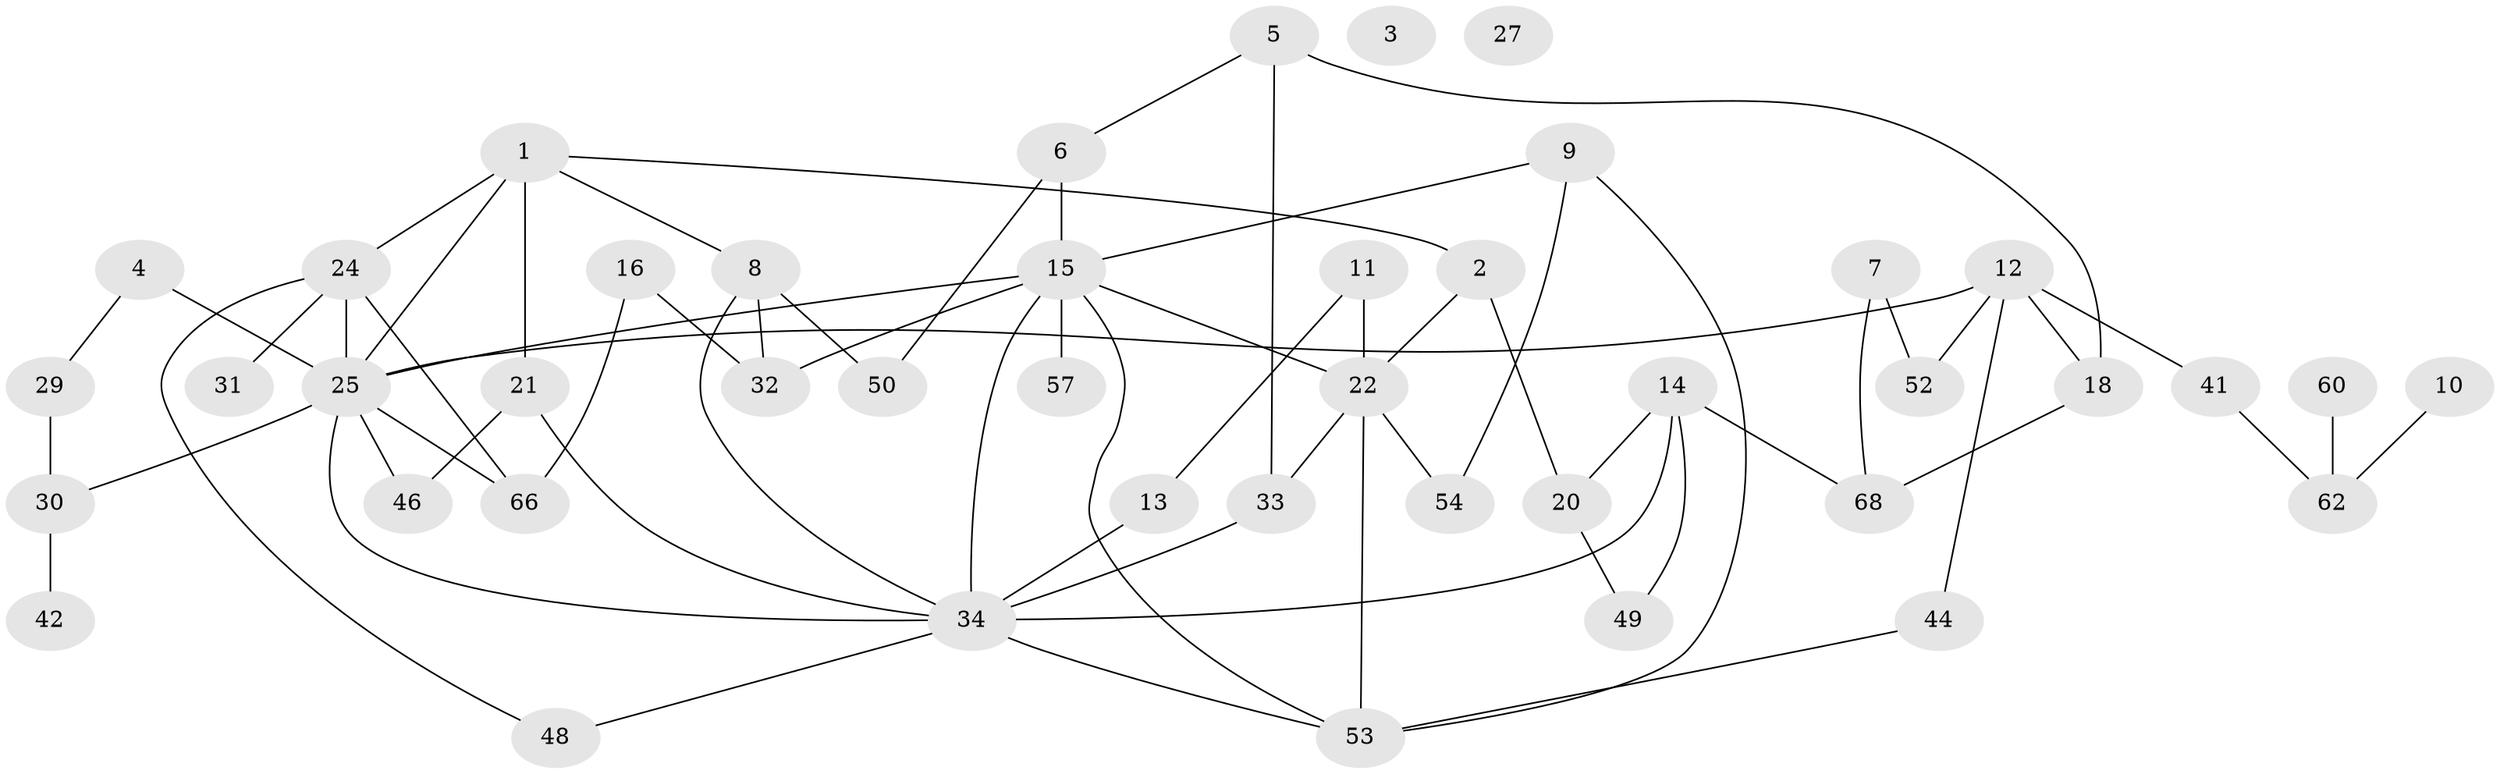 // Generated by graph-tools (version 1.1) at 2025/23/03/03/25 07:23:26]
// undirected, 44 vertices, 66 edges
graph export_dot {
graph [start="1"]
  node [color=gray90,style=filled];
  1 [super="+35"];
  2 [super="+23"];
  3;
  4;
  5 [super="+58"];
  6 [super="+37"];
  7 [super="+59"];
  8 [super="+47"];
  9 [super="+19"];
  10 [super="+61"];
  11 [super="+40"];
  12 [super="+17"];
  13;
  14 [super="+45"];
  15 [super="+65"];
  16 [super="+67"];
  18 [super="+28"];
  20 [super="+36"];
  21 [super="+26"];
  22 [super="+64"];
  24 [super="+63"];
  25 [super="+39"];
  27;
  29;
  30 [super="+38"];
  31;
  32;
  33;
  34 [super="+51"];
  41 [super="+56"];
  42 [super="+43"];
  44;
  46;
  48;
  49;
  50;
  52;
  53 [super="+55"];
  54;
  57;
  60;
  62;
  66;
  68;
  1 -- 24;
  1 -- 21;
  1 -- 8;
  1 -- 25;
  1 -- 2;
  2 -- 22;
  2 -- 20;
  4 -- 29;
  4 -- 25;
  5 -- 6;
  5 -- 33;
  5 -- 18;
  6 -- 50;
  6 -- 15;
  7 -- 52;
  7 -- 68;
  8 -- 32;
  8 -- 50;
  8 -- 34;
  9 -- 54;
  9 -- 53;
  9 -- 15;
  10 -- 62;
  11 -- 13;
  11 -- 22;
  12 -- 52;
  12 -- 25;
  12 -- 41 [weight=2];
  12 -- 44;
  12 -- 18;
  13 -- 34;
  14 -- 49;
  14 -- 68;
  14 -- 20;
  14 -- 34;
  15 -- 22;
  15 -- 32;
  15 -- 53;
  15 -- 57;
  15 -- 25;
  15 -- 34;
  16 -- 32;
  16 -- 66;
  18 -- 68;
  20 -- 49;
  21 -- 46;
  21 -- 34;
  22 -- 33;
  22 -- 53;
  22 -- 54;
  24 -- 31;
  24 -- 48;
  24 -- 25;
  24 -- 66;
  25 -- 30;
  25 -- 46;
  25 -- 66;
  25 -- 34;
  29 -- 30;
  30 -- 42;
  33 -- 34;
  34 -- 48;
  34 -- 53;
  41 -- 62;
  44 -- 53;
  60 -- 62;
}
